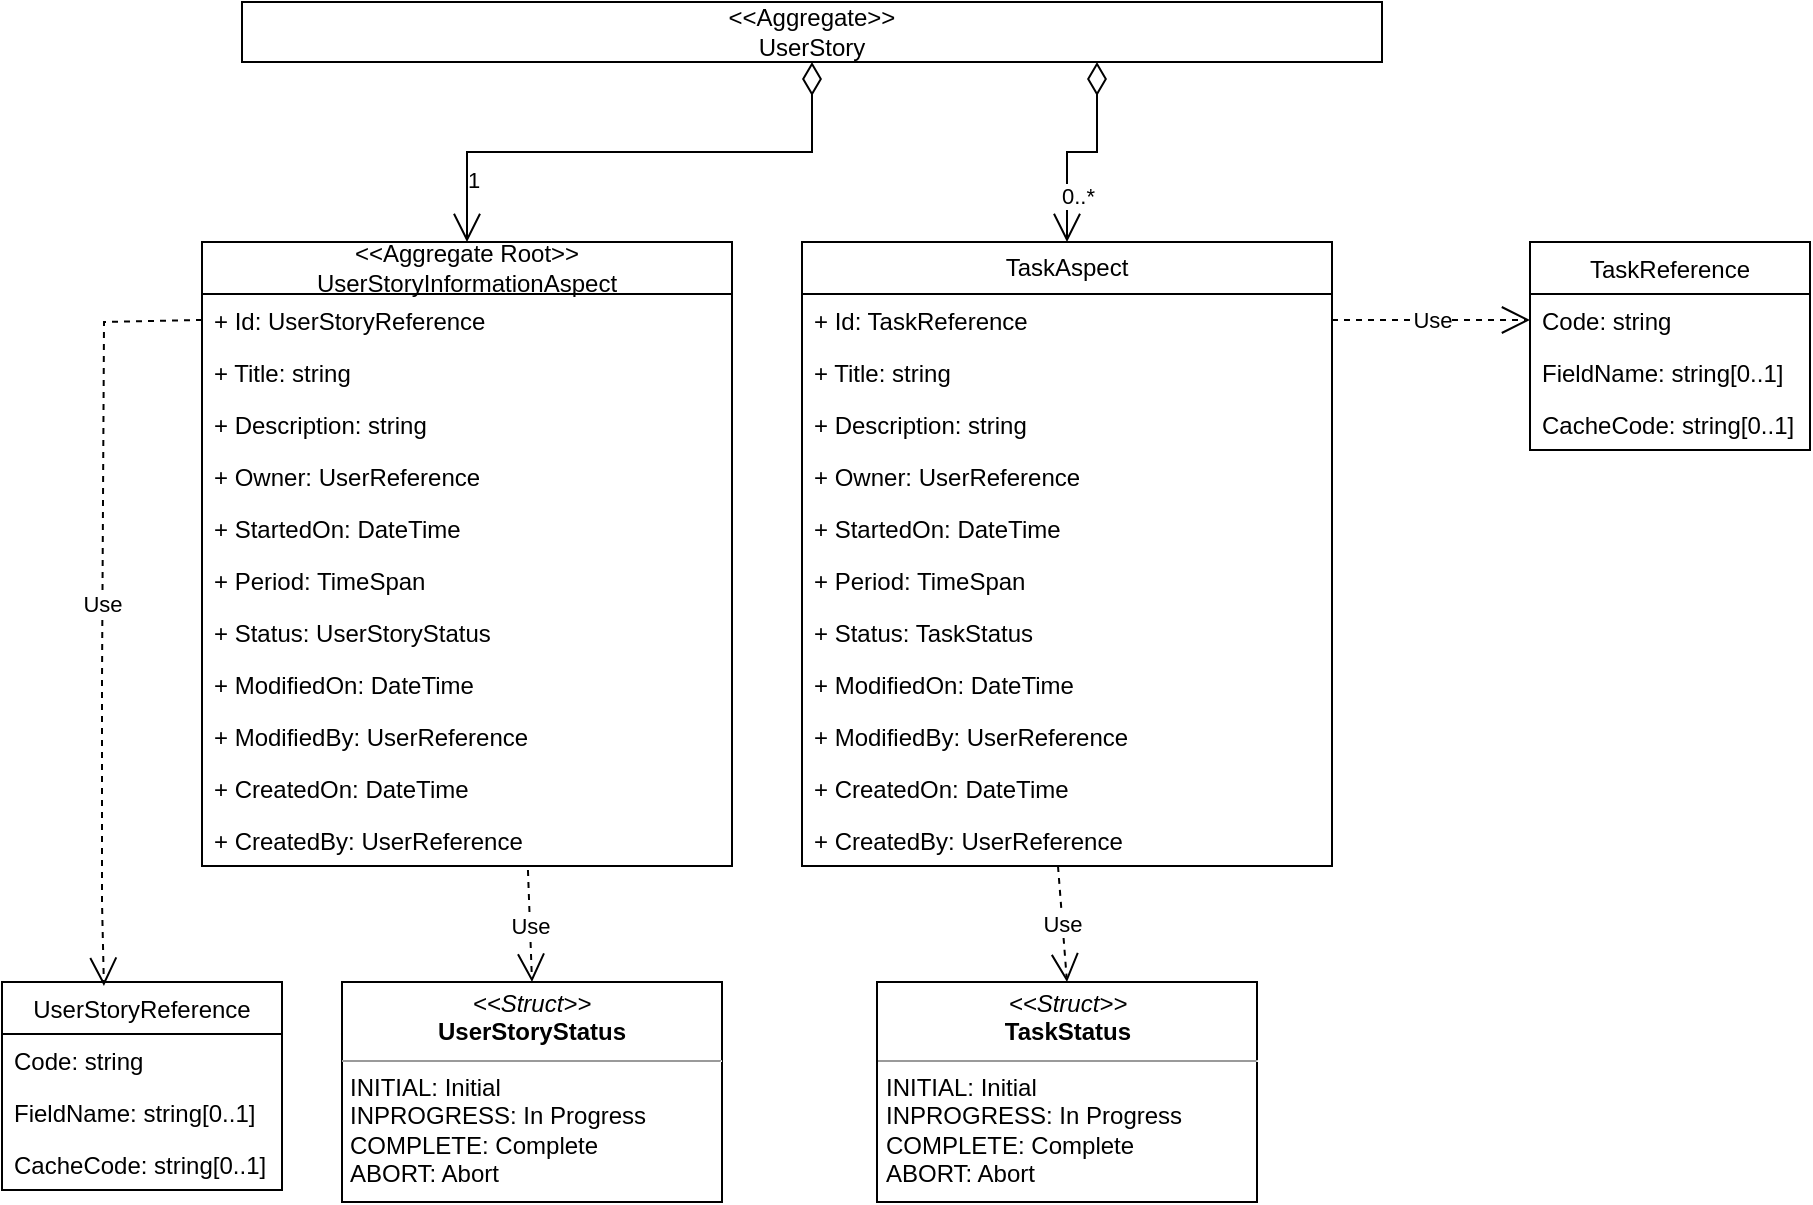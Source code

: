 <mxfile version="21.7.4" type="device">
  <diagram name="Page-1" id="c4acf3e9-155e-7222-9cf6-157b1a14988f">
    <mxGraphModel dx="942" dy="2103" grid="1" gridSize="10" guides="1" tooltips="1" connect="1" arrows="1" fold="1" page="1" pageScale="1" pageWidth="827" pageHeight="1169" background="none" math="0" shadow="0">
      <root>
        <mxCell id="0" />
        <mxCell id="1" parent="0" />
        <mxCell id="-eZy1OZoISmmpmNBAfcS-2" value="&amp;lt;&amp;lt;Aggregate Root&amp;gt;&amp;gt;&lt;br&gt;UserStoryInformationAspect" style="swimlane;fontStyle=0;childLayout=stackLayout;horizontal=1;startSize=26;fillColor=none;horizontalStack=0;resizeParent=1;resizeParentMax=0;resizeLast=0;collapsible=1;marginBottom=0;whiteSpace=wrap;html=1;" parent="1" vertex="1">
          <mxGeometry x="140" y="-900" width="265" height="312" as="geometry">
            <mxRectangle x="140" y="-900" width="190" height="40" as="alternateBounds" />
          </mxGeometry>
        </mxCell>
        <mxCell id="-eZy1OZoISmmpmNBAfcS-3" value="+ Id: UserStoryReference" style="text;strokeColor=none;fillColor=none;align=left;verticalAlign=top;spacingLeft=4;spacingRight=4;overflow=hidden;rotatable=0;points=[[0,0.5],[1,0.5]];portConstraint=eastwest;whiteSpace=wrap;html=1;" parent="-eZy1OZoISmmpmNBAfcS-2" vertex="1">
          <mxGeometry y="26" width="265" height="26" as="geometry" />
        </mxCell>
        <mxCell id="-eZy1OZoISmmpmNBAfcS-4" value="+ Title: string" style="text;strokeColor=none;fillColor=none;align=left;verticalAlign=top;spacingLeft=4;spacingRight=4;overflow=hidden;rotatable=0;points=[[0,0.5],[1,0.5]];portConstraint=eastwest;whiteSpace=wrap;html=1;" parent="-eZy1OZoISmmpmNBAfcS-2" vertex="1">
          <mxGeometry y="52" width="265" height="26" as="geometry" />
        </mxCell>
        <mxCell id="-eZy1OZoISmmpmNBAfcS-5" value="+ Description: string" style="text;strokeColor=none;fillColor=none;align=left;verticalAlign=top;spacingLeft=4;spacingRight=4;overflow=hidden;rotatable=0;points=[[0,0.5],[1,0.5]];portConstraint=eastwest;whiteSpace=wrap;html=1;" parent="-eZy1OZoISmmpmNBAfcS-2" vertex="1">
          <mxGeometry y="78" width="265" height="26" as="geometry" />
        </mxCell>
        <mxCell id="mf8AkyiIo8afohmn_5yX-3" value="+ Owner: UserReference" style="text;strokeColor=none;fillColor=none;align=left;verticalAlign=top;spacingLeft=4;spacingRight=4;overflow=hidden;rotatable=0;points=[[0,0.5],[1,0.5]];portConstraint=eastwest;whiteSpace=wrap;html=1;" parent="-eZy1OZoISmmpmNBAfcS-2" vertex="1">
          <mxGeometry y="104" width="265" height="26" as="geometry" />
        </mxCell>
        <mxCell id="7cTlelFCP4Ww9wKIcS-1-2" value="+ StartedOn: DateTime" style="text;strokeColor=none;fillColor=none;align=left;verticalAlign=top;spacingLeft=4;spacingRight=4;overflow=hidden;rotatable=0;points=[[0,0.5],[1,0.5]];portConstraint=eastwest;whiteSpace=wrap;html=1;" parent="-eZy1OZoISmmpmNBAfcS-2" vertex="1">
          <mxGeometry y="130" width="265" height="26" as="geometry" />
        </mxCell>
        <mxCell id="mf8AkyiIo8afohmn_5yX-6" value="+ Period: TimeSpan" style="text;strokeColor=none;fillColor=none;align=left;verticalAlign=top;spacingLeft=4;spacingRight=4;overflow=hidden;rotatable=0;points=[[0,0.5],[1,0.5]];portConstraint=eastwest;whiteSpace=wrap;html=1;" parent="-eZy1OZoISmmpmNBAfcS-2" vertex="1">
          <mxGeometry y="156" width="265" height="26" as="geometry" />
        </mxCell>
        <mxCell id="mf8AkyiIo8afohmn_5yX-7" value="+ Status: UserStoryStatus" style="text;strokeColor=none;fillColor=none;align=left;verticalAlign=top;spacingLeft=4;spacingRight=4;overflow=hidden;rotatable=0;points=[[0,0.5],[1,0.5]];portConstraint=eastwest;whiteSpace=wrap;html=1;" parent="-eZy1OZoISmmpmNBAfcS-2" vertex="1">
          <mxGeometry y="182" width="265" height="26" as="geometry" />
        </mxCell>
        <mxCell id="mf8AkyiIo8afohmn_5yX-4" value="+ ModifiedOn: DateTime" style="text;strokeColor=none;fillColor=none;align=left;verticalAlign=top;spacingLeft=4;spacingRight=4;overflow=hidden;rotatable=0;points=[[0,0.5],[1,0.5]];portConstraint=eastwest;whiteSpace=wrap;html=1;" parent="-eZy1OZoISmmpmNBAfcS-2" vertex="1">
          <mxGeometry y="208" width="265" height="26" as="geometry" />
        </mxCell>
        <mxCell id="mf8AkyiIo8afohmn_5yX-5" value="+ ModifiedBy: UserReference" style="text;strokeColor=none;fillColor=none;align=left;verticalAlign=top;spacingLeft=4;spacingRight=4;overflow=hidden;rotatable=0;points=[[0,0.5],[1,0.5]];portConstraint=eastwest;whiteSpace=wrap;html=1;" parent="-eZy1OZoISmmpmNBAfcS-2" vertex="1">
          <mxGeometry y="234" width="265" height="26" as="geometry" />
        </mxCell>
        <mxCell id="mf8AkyiIo8afohmn_5yX-1" value="+ CreatedOn: DateTime" style="text;strokeColor=none;fillColor=none;align=left;verticalAlign=top;spacingLeft=4;spacingRight=4;overflow=hidden;rotatable=0;points=[[0,0.5],[1,0.5]];portConstraint=eastwest;whiteSpace=wrap;html=1;" parent="-eZy1OZoISmmpmNBAfcS-2" vertex="1">
          <mxGeometry y="260" width="265" height="26" as="geometry" />
        </mxCell>
        <mxCell id="mf8AkyiIo8afohmn_5yX-2" value="+ CreatedBy: UserReference" style="text;strokeColor=none;fillColor=none;align=left;verticalAlign=top;spacingLeft=4;spacingRight=4;overflow=hidden;rotatable=0;points=[[0,0.5],[1,0.5]];portConstraint=eastwest;whiteSpace=wrap;html=1;" parent="-eZy1OZoISmmpmNBAfcS-2" vertex="1">
          <mxGeometry y="286" width="265" height="26" as="geometry" />
        </mxCell>
        <mxCell id="mf8AkyiIo8afohmn_5yX-12" value="&lt;p style=&quot;margin:0px;margin-top:4px;text-align:center;&quot;&gt;&lt;i&gt;&amp;lt;&amp;lt;Struct&amp;gt;&amp;gt;&lt;/i&gt;&lt;br&gt;&lt;b&gt;UserStoryStatus&lt;/b&gt;&lt;/p&gt;&lt;hr size=&quot;1&quot;&gt;&lt;p style=&quot;margin:0px;margin-left:4px;&quot;&gt;INITIAL: Initial&lt;/p&gt;&lt;p style=&quot;margin:0px;margin-left:4px;&quot;&gt;INPROGRESS: In Progress&lt;/p&gt;&lt;p style=&quot;margin:0px;margin-left:4px;&quot;&gt;COMPLETE: Complete&lt;/p&gt;&lt;p style=&quot;margin:0px;margin-left:4px;&quot;&gt;ABORT: Abort&lt;/p&gt;&lt;p style=&quot;margin:0px;margin-left:4px;&quot;&gt;&lt;br&gt;&lt;/p&gt;" style="verticalAlign=top;align=left;overflow=fill;fontSize=12;fontFamily=Helvetica;html=1;whiteSpace=wrap;" parent="1" vertex="1">
          <mxGeometry x="210" y="-530" width="190" height="110" as="geometry" />
        </mxCell>
        <mxCell id="ZDAbo7Fi6QDQOSL8yRWi-1" value="UserStoryReference" style="swimlane;fontStyle=0;childLayout=stackLayout;horizontal=1;startSize=26;fillColor=none;horizontalStack=0;resizeParent=1;resizeParentMax=0;resizeLast=0;collapsible=1;marginBottom=0;" parent="1" vertex="1">
          <mxGeometry x="40" y="-530" width="140" height="104" as="geometry" />
        </mxCell>
        <mxCell id="ZDAbo7Fi6QDQOSL8yRWi-2" value="Code: string" style="text;strokeColor=none;fillColor=none;align=left;verticalAlign=top;spacingLeft=4;spacingRight=4;overflow=hidden;rotatable=0;points=[[0,0.5],[1,0.5]];portConstraint=eastwest;" parent="ZDAbo7Fi6QDQOSL8yRWi-1" vertex="1">
          <mxGeometry y="26" width="140" height="26" as="geometry" />
        </mxCell>
        <mxCell id="ZDAbo7Fi6QDQOSL8yRWi-3" value="FieldName: string[0..1]" style="text;strokeColor=none;fillColor=none;align=left;verticalAlign=top;spacingLeft=4;spacingRight=4;overflow=hidden;rotatable=0;points=[[0,0.5],[1,0.5]];portConstraint=eastwest;" parent="ZDAbo7Fi6QDQOSL8yRWi-1" vertex="1">
          <mxGeometry y="52" width="140" height="26" as="geometry" />
        </mxCell>
        <mxCell id="ZDAbo7Fi6QDQOSL8yRWi-4" value="CacheCode: string[0..1]" style="text;strokeColor=none;fillColor=none;align=left;verticalAlign=top;spacingLeft=4;spacingRight=4;overflow=hidden;rotatable=0;points=[[0,0.5],[1,0.5]];portConstraint=eastwest;" parent="ZDAbo7Fi6QDQOSL8yRWi-1" vertex="1">
          <mxGeometry y="78" width="140" height="26" as="geometry" />
        </mxCell>
        <mxCell id="ZDAbo7Fi6QDQOSL8yRWi-10" value="&amp;lt;&amp;lt;Aggregate&amp;gt;&amp;gt;&lt;br&gt;UserStory" style="html=1;whiteSpace=wrap;" parent="1" vertex="1">
          <mxGeometry x="160" y="-1020" width="570" height="30" as="geometry" />
        </mxCell>
        <mxCell id="ZDAbo7Fi6QDQOSL8yRWi-11" value="1" style="endArrow=open;html=1;endSize=12;startArrow=diamondThin;startSize=14;startFill=0;edgeStyle=orthogonalEdgeStyle;align=left;verticalAlign=bottom;rounded=0;exitX=0.5;exitY=1;exitDx=0;exitDy=0;" parent="1" source="ZDAbo7Fi6QDQOSL8yRWi-10" target="-eZy1OZoISmmpmNBAfcS-2" edge="1">
          <mxGeometry x="0.82" y="-2" relative="1" as="geometry">
            <mxPoint x="300" y="-790" as="sourcePoint" />
            <mxPoint x="460" y="-790" as="targetPoint" />
            <mxPoint y="1" as="offset" />
          </mxGeometry>
        </mxCell>
        <mxCell id="ZDAbo7Fi6QDQOSL8yRWi-12" value="TaskAspect" style="swimlane;fontStyle=0;childLayout=stackLayout;horizontal=1;startSize=26;fillColor=none;horizontalStack=0;resizeParent=1;resizeParentMax=0;resizeLast=0;collapsible=1;marginBottom=0;whiteSpace=wrap;html=1;" parent="1" vertex="1">
          <mxGeometry x="440" y="-900" width="265" height="312" as="geometry" />
        </mxCell>
        <mxCell id="ZDAbo7Fi6QDQOSL8yRWi-13" value="+ Id: TaskReference" style="text;strokeColor=none;fillColor=none;align=left;verticalAlign=top;spacingLeft=4;spacingRight=4;overflow=hidden;rotatable=0;points=[[0,0.5],[1,0.5]];portConstraint=eastwest;whiteSpace=wrap;html=1;" parent="ZDAbo7Fi6QDQOSL8yRWi-12" vertex="1">
          <mxGeometry y="26" width="265" height="26" as="geometry" />
        </mxCell>
        <mxCell id="ZDAbo7Fi6QDQOSL8yRWi-14" value="+ Title: string" style="text;strokeColor=none;fillColor=none;align=left;verticalAlign=top;spacingLeft=4;spacingRight=4;overflow=hidden;rotatable=0;points=[[0,0.5],[1,0.5]];portConstraint=eastwest;whiteSpace=wrap;html=1;" parent="ZDAbo7Fi6QDQOSL8yRWi-12" vertex="1">
          <mxGeometry y="52" width="265" height="26" as="geometry" />
        </mxCell>
        <mxCell id="ZDAbo7Fi6QDQOSL8yRWi-15" value="+ Description: string" style="text;strokeColor=none;fillColor=none;align=left;verticalAlign=top;spacingLeft=4;spacingRight=4;overflow=hidden;rotatable=0;points=[[0,0.5],[1,0.5]];portConstraint=eastwest;whiteSpace=wrap;html=1;" parent="ZDAbo7Fi6QDQOSL8yRWi-12" vertex="1">
          <mxGeometry y="78" width="265" height="26" as="geometry" />
        </mxCell>
        <mxCell id="ZDAbo7Fi6QDQOSL8yRWi-16" value="+ Owner: UserReference" style="text;strokeColor=none;fillColor=none;align=left;verticalAlign=top;spacingLeft=4;spacingRight=4;overflow=hidden;rotatable=0;points=[[0,0.5],[1,0.5]];portConstraint=eastwest;whiteSpace=wrap;html=1;" parent="ZDAbo7Fi6QDQOSL8yRWi-12" vertex="1">
          <mxGeometry y="104" width="265" height="26" as="geometry" />
        </mxCell>
        <mxCell id="ZDAbo7Fi6QDQOSL8yRWi-17" value="+ StartedOn: DateTime" style="text;strokeColor=none;fillColor=none;align=left;verticalAlign=top;spacingLeft=4;spacingRight=4;overflow=hidden;rotatable=0;points=[[0,0.5],[1,0.5]];portConstraint=eastwest;whiteSpace=wrap;html=1;" parent="ZDAbo7Fi6QDQOSL8yRWi-12" vertex="1">
          <mxGeometry y="130" width="265" height="26" as="geometry" />
        </mxCell>
        <mxCell id="7cTlelFCP4Ww9wKIcS-1-3" value="+ Period: TimeSpan" style="text;strokeColor=none;fillColor=none;align=left;verticalAlign=top;spacingLeft=4;spacingRight=4;overflow=hidden;rotatable=0;points=[[0,0.5],[1,0.5]];portConstraint=eastwest;whiteSpace=wrap;html=1;" parent="ZDAbo7Fi6QDQOSL8yRWi-12" vertex="1">
          <mxGeometry y="156" width="265" height="26" as="geometry" />
        </mxCell>
        <mxCell id="ZDAbo7Fi6QDQOSL8yRWi-18" value="+ Status: TaskStatus" style="text;strokeColor=none;fillColor=none;align=left;verticalAlign=top;spacingLeft=4;spacingRight=4;overflow=hidden;rotatable=0;points=[[0,0.5],[1,0.5]];portConstraint=eastwest;whiteSpace=wrap;html=1;" parent="ZDAbo7Fi6QDQOSL8yRWi-12" vertex="1">
          <mxGeometry y="182" width="265" height="26" as="geometry" />
        </mxCell>
        <mxCell id="ZDAbo7Fi6QDQOSL8yRWi-19" value="+ ModifiedOn: DateTime" style="text;strokeColor=none;fillColor=none;align=left;verticalAlign=top;spacingLeft=4;spacingRight=4;overflow=hidden;rotatable=0;points=[[0,0.5],[1,0.5]];portConstraint=eastwest;whiteSpace=wrap;html=1;" parent="ZDAbo7Fi6QDQOSL8yRWi-12" vertex="1">
          <mxGeometry y="208" width="265" height="26" as="geometry" />
        </mxCell>
        <mxCell id="ZDAbo7Fi6QDQOSL8yRWi-20" value="+ ModifiedBy: UserReference" style="text;strokeColor=none;fillColor=none;align=left;verticalAlign=top;spacingLeft=4;spacingRight=4;overflow=hidden;rotatable=0;points=[[0,0.5],[1,0.5]];portConstraint=eastwest;whiteSpace=wrap;html=1;" parent="ZDAbo7Fi6QDQOSL8yRWi-12" vertex="1">
          <mxGeometry y="234" width="265" height="26" as="geometry" />
        </mxCell>
        <mxCell id="ZDAbo7Fi6QDQOSL8yRWi-21" value="+ CreatedOn: DateTime" style="text;strokeColor=none;fillColor=none;align=left;verticalAlign=top;spacingLeft=4;spacingRight=4;overflow=hidden;rotatable=0;points=[[0,0.5],[1,0.5]];portConstraint=eastwest;whiteSpace=wrap;html=1;" parent="ZDAbo7Fi6QDQOSL8yRWi-12" vertex="1">
          <mxGeometry y="260" width="265" height="26" as="geometry" />
        </mxCell>
        <mxCell id="ZDAbo7Fi6QDQOSL8yRWi-22" value="+ CreatedBy: UserReference" style="text;strokeColor=none;fillColor=none;align=left;verticalAlign=top;spacingLeft=4;spacingRight=4;overflow=hidden;rotatable=0;points=[[0,0.5],[1,0.5]];portConstraint=eastwest;whiteSpace=wrap;html=1;" parent="ZDAbo7Fi6QDQOSL8yRWi-12" vertex="1">
          <mxGeometry y="286" width="265" height="26" as="geometry" />
        </mxCell>
        <mxCell id="ZDAbo7Fi6QDQOSL8yRWi-24" value="&lt;p style=&quot;margin:0px;margin-top:4px;text-align:center;&quot;&gt;&lt;i&gt;&amp;lt;&amp;lt;Struct&amp;gt;&amp;gt;&lt;/i&gt;&lt;br&gt;&lt;b&gt;TaskStatus&lt;/b&gt;&lt;/p&gt;&lt;hr size=&quot;1&quot;&gt;&lt;p style=&quot;margin:0px;margin-left:4px;&quot;&gt;INITIAL: Initial&lt;/p&gt;&lt;p style=&quot;margin:0px;margin-left:4px;&quot;&gt;INPROGRESS: In Progress&lt;/p&gt;&lt;p style=&quot;margin:0px;margin-left:4px;&quot;&gt;COMPLETE: Complete&lt;/p&gt;&lt;p style=&quot;margin:0px;margin-left:4px;&quot;&gt;ABORT: Abort&lt;/p&gt;&lt;p style=&quot;margin:0px;margin-left:4px;&quot;&gt;&lt;br&gt;&lt;/p&gt;" style="verticalAlign=top;align=left;overflow=fill;fontSize=12;fontFamily=Helvetica;html=1;whiteSpace=wrap;" parent="1" vertex="1">
          <mxGeometry x="477.5" y="-530" width="190" height="110" as="geometry" />
        </mxCell>
        <mxCell id="ZDAbo7Fi6QDQOSL8yRWi-25" value="TaskReference" style="swimlane;fontStyle=0;childLayout=stackLayout;horizontal=1;startSize=26;fillColor=none;horizontalStack=0;resizeParent=1;resizeParentMax=0;resizeLast=0;collapsible=1;marginBottom=0;" parent="1" vertex="1">
          <mxGeometry x="804" y="-900" width="140" height="104" as="geometry" />
        </mxCell>
        <mxCell id="ZDAbo7Fi6QDQOSL8yRWi-26" value="Code: string" style="text;strokeColor=none;fillColor=none;align=left;verticalAlign=top;spacingLeft=4;spacingRight=4;overflow=hidden;rotatable=0;points=[[0,0.5],[1,0.5]];portConstraint=eastwest;" parent="ZDAbo7Fi6QDQOSL8yRWi-25" vertex="1">
          <mxGeometry y="26" width="140" height="26" as="geometry" />
        </mxCell>
        <mxCell id="ZDAbo7Fi6QDQOSL8yRWi-27" value="FieldName: string[0..1]" style="text;strokeColor=none;fillColor=none;align=left;verticalAlign=top;spacingLeft=4;spacingRight=4;overflow=hidden;rotatable=0;points=[[0,0.5],[1,0.5]];portConstraint=eastwest;" parent="ZDAbo7Fi6QDQOSL8yRWi-25" vertex="1">
          <mxGeometry y="52" width="140" height="26" as="geometry" />
        </mxCell>
        <mxCell id="ZDAbo7Fi6QDQOSL8yRWi-28" value="CacheCode: string[0..1]" style="text;strokeColor=none;fillColor=none;align=left;verticalAlign=top;spacingLeft=4;spacingRight=4;overflow=hidden;rotatable=0;points=[[0,0.5],[1,0.5]];portConstraint=eastwest;" parent="ZDAbo7Fi6QDQOSL8yRWi-25" vertex="1">
          <mxGeometry y="78" width="140" height="26" as="geometry" />
        </mxCell>
        <mxCell id="ZDAbo7Fi6QDQOSL8yRWi-29" value="0..*" style="endArrow=open;html=1;endSize=12;startArrow=diamondThin;startSize=14;startFill=0;edgeStyle=orthogonalEdgeStyle;align=left;verticalAlign=bottom;rounded=0;exitX=0.75;exitY=1;exitDx=0;exitDy=0;entryX=0.5;entryY=0;entryDx=0;entryDy=0;" parent="1" source="ZDAbo7Fi6QDQOSL8yRWi-10" target="ZDAbo7Fi6QDQOSL8yRWi-12" edge="1">
          <mxGeometry x="0.733" y="-5" relative="1" as="geometry">
            <mxPoint x="340" y="-640" as="sourcePoint" />
            <mxPoint x="500" y="-640" as="targetPoint" />
            <mxPoint as="offset" />
          </mxGeometry>
        </mxCell>
        <mxCell id="MgeD6gu_xrqEbHsTspZr-4" value="Use" style="endArrow=open;endSize=12;dashed=1;html=1;rounded=0;entryX=0.364;entryY=0.019;entryDx=0;entryDy=0;exitX=0;exitY=0.5;exitDx=0;exitDy=0;entryPerimeter=0;" parent="1" source="-eZy1OZoISmmpmNBAfcS-3" target="ZDAbo7Fi6QDQOSL8yRWi-1" edge="1">
          <mxGeometry width="160" relative="1" as="geometry">
            <mxPoint x="90" y="-861" as="sourcePoint" />
            <mxPoint x="60" y="-480" as="targetPoint" />
            <Array as="points">
              <mxPoint x="91" y="-860" />
              <mxPoint x="90" y="-680" />
              <mxPoint x="90" y="-570" />
            </Array>
          </mxGeometry>
        </mxCell>
        <mxCell id="MgeD6gu_xrqEbHsTspZr-5" value="Use" style="endArrow=open;endSize=12;dashed=1;html=1;rounded=0;exitX=1;exitY=0.5;exitDx=0;exitDy=0;entryX=0;entryY=0.5;entryDx=0;entryDy=0;" parent="1" source="ZDAbo7Fi6QDQOSL8yRWi-13" target="ZDAbo7Fi6QDQOSL8yRWi-26" edge="1">
          <mxGeometry width="160" relative="1" as="geometry">
            <mxPoint x="480" y="-690" as="sourcePoint" />
            <mxPoint x="640" y="-690" as="targetPoint" />
          </mxGeometry>
        </mxCell>
        <mxCell id="MgeD6gu_xrqEbHsTspZr-11" value="Use" style="endArrow=open;endSize=12;dashed=1;html=1;rounded=0;exitX=0.615;exitY=1.077;exitDx=0;exitDy=0;exitPerimeter=0;entryX=0.5;entryY=0;entryDx=0;entryDy=0;" parent="1" source="mf8AkyiIo8afohmn_5yX-2" target="mf8AkyiIo8afohmn_5yX-12" edge="1">
          <mxGeometry width="160" relative="1" as="geometry">
            <mxPoint x="480" y="-670" as="sourcePoint" />
            <mxPoint x="360" y="-550" as="targetPoint" />
          </mxGeometry>
        </mxCell>
        <mxCell id="MgeD6gu_xrqEbHsTspZr-13" value="Use" style="endArrow=open;endSize=12;dashed=1;html=1;rounded=0;exitX=0.483;exitY=1;exitDx=0;exitDy=0;exitPerimeter=0;entryX=0.5;entryY=0;entryDx=0;entryDy=0;" parent="1" source="ZDAbo7Fi6QDQOSL8yRWi-22" target="ZDAbo7Fi6QDQOSL8yRWi-24" edge="1">
          <mxGeometry width="160" relative="1" as="geometry">
            <mxPoint x="480" y="-670" as="sourcePoint" />
            <mxPoint x="640" y="-670" as="targetPoint" />
          </mxGeometry>
        </mxCell>
      </root>
    </mxGraphModel>
  </diagram>
</mxfile>
